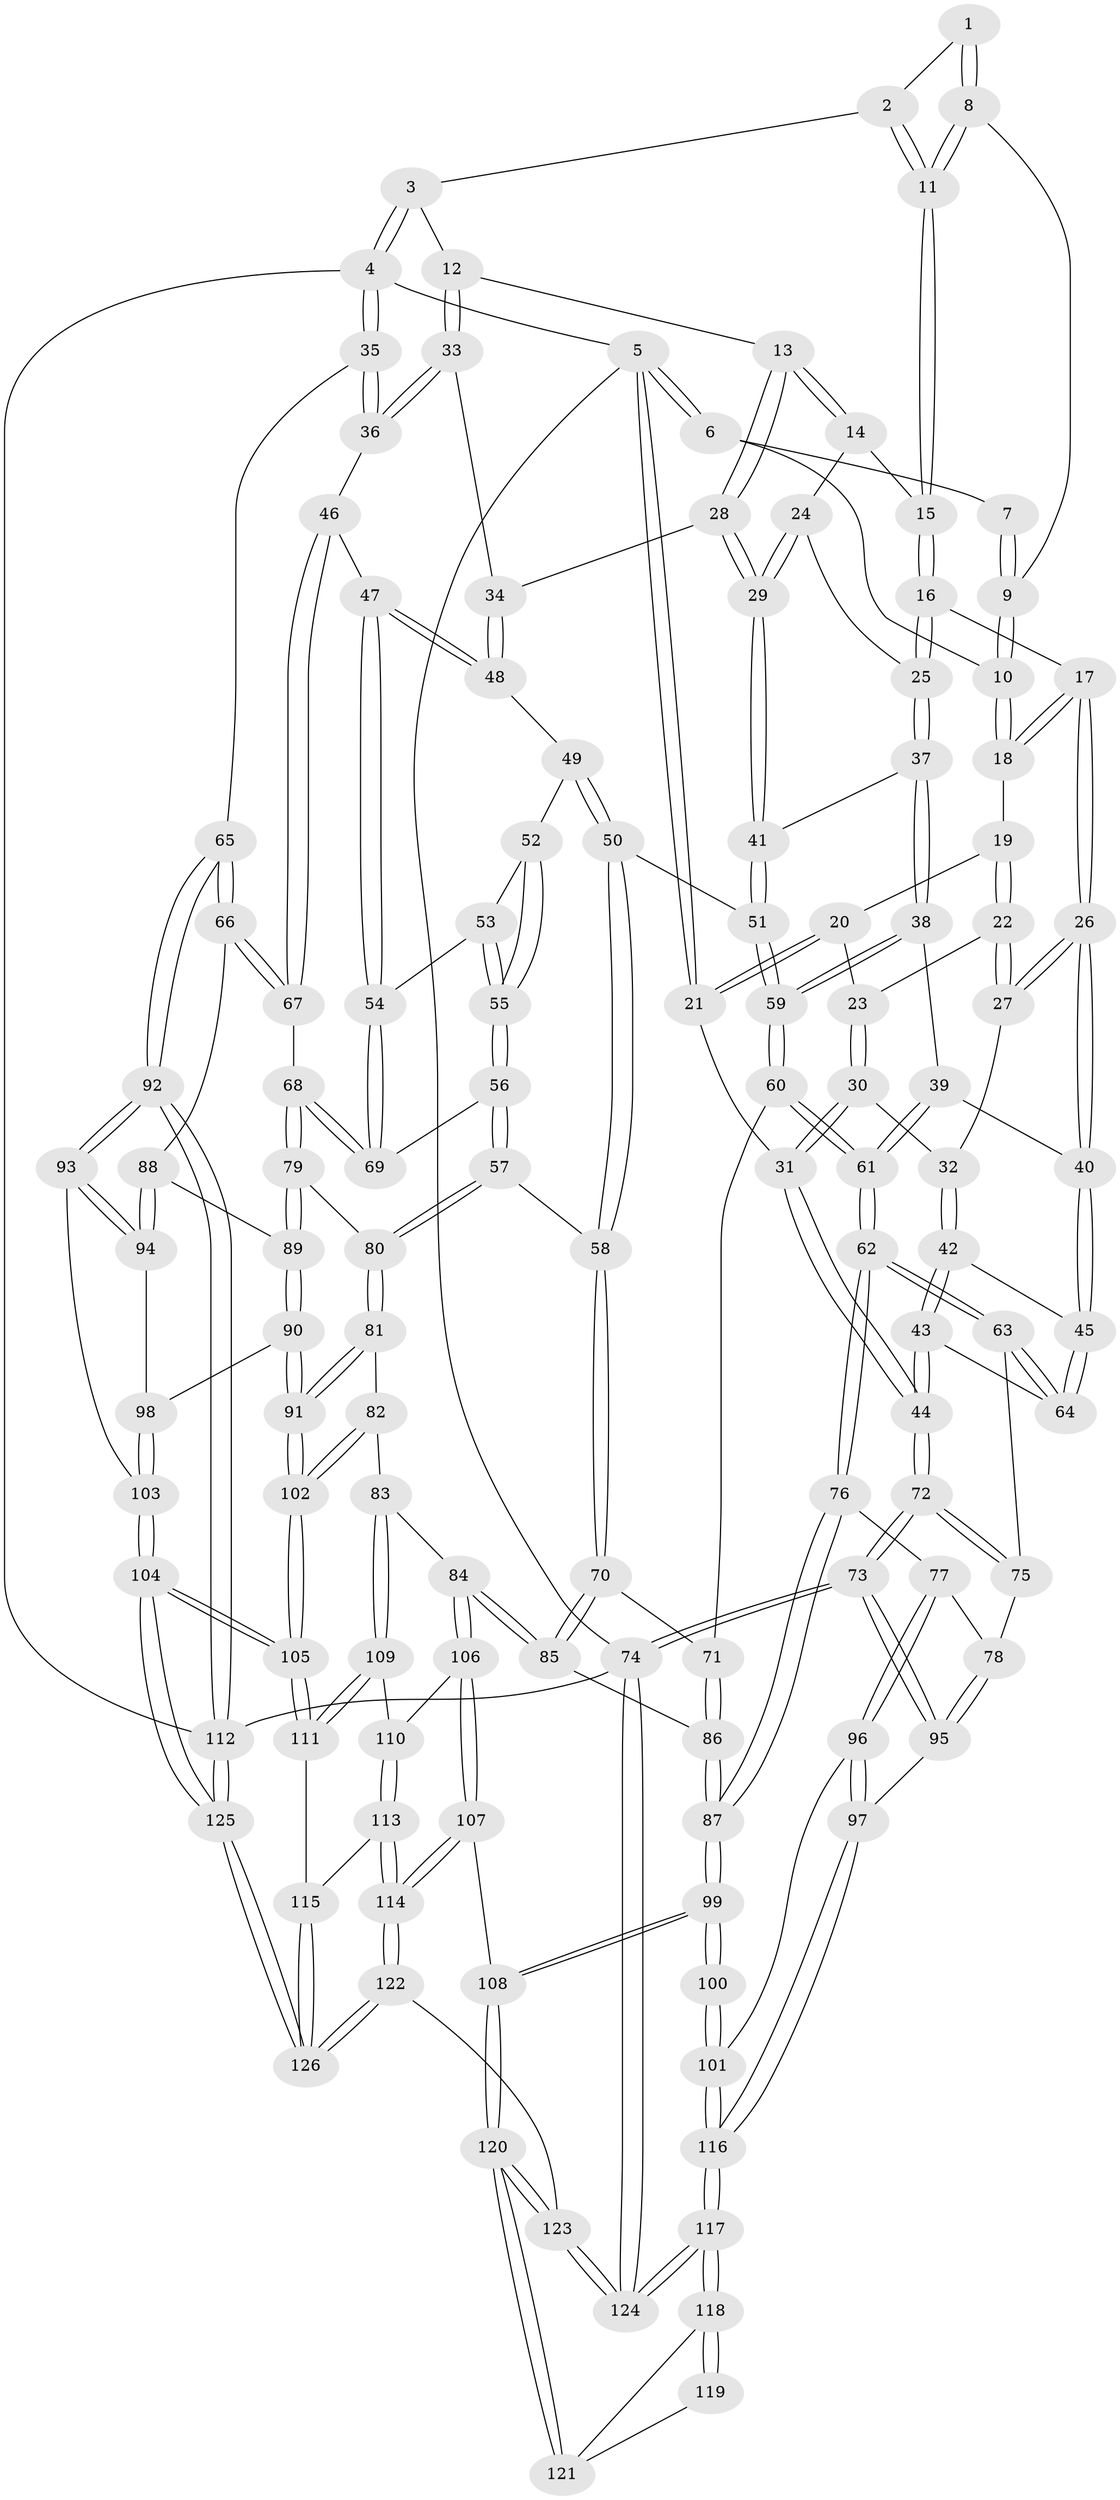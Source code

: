// Generated by graph-tools (version 1.1) at 2025/11/02/27/25 16:11:51]
// undirected, 126 vertices, 312 edges
graph export_dot {
graph [start="1"]
  node [color=gray90,style=filled];
  1 [pos="+0.4865597736646571+0"];
  2 [pos="+0.5762558476000211+0"];
  3 [pos="+0.8743264302681153+0"];
  4 [pos="+1+0"];
  5 [pos="+0+0"];
  6 [pos="+0.2582877669396494+0"];
  7 [pos="+0.4729091769135723+0"];
  8 [pos="+0.44693812061846483+0.1324858045283406"];
  9 [pos="+0.3952310948331261+0.11933432695241113"];
  10 [pos="+0.31202871694403594+0.1353075989426647"];
  11 [pos="+0.5154376167685862+0.15578626600036616"];
  12 [pos="+0.7712789704254487+0.16372508651858259"];
  13 [pos="+0.6385985086974548+0.20751398953469746"];
  14 [pos="+0.5576888018286625+0.1864163067353298"];
  15 [pos="+0.5163561613124661+0.15719348828314766"];
  16 [pos="+0.37720781527477315+0.30100795971130306"];
  17 [pos="+0.3015709075351274+0.27167127815282544"];
  18 [pos="+0.2816549828614015+0.17603012345843555"];
  19 [pos="+0.19536060390606236+0.1562947692875056"];
  20 [pos="+0+0.03429681716528602"];
  21 [pos="+0+0"];
  22 [pos="+0.12488410309197533+0.28206232413936805"];
  23 [pos="+0.11186958979931469+0.28038242656228163"];
  24 [pos="+0.5022446697243169+0.2928513498049766"];
  25 [pos="+0.39177841045256523+0.31564402102165084"];
  26 [pos="+0.23694209831960433+0.3466963829964261"];
  27 [pos="+0.18842796217556193+0.3312008980001344"];
  28 [pos="+0.598373078061254+0.38260643848990405"];
  29 [pos="+0.5624884000768436+0.39588197647013784"];
  30 [pos="+0.052289701241942224+0.32073697073441754"];
  31 [pos="+0+0.26376819629012893"];
  32 [pos="+0.0861927583404356+0.37464282856571524"];
  33 [pos="+0.839205117351202+0.2838657288247129"];
  34 [pos="+0.6226411185915949+0.39431323033730625"];
  35 [pos="+1+0.31413325218928106"];
  36 [pos="+0.8886059291763315+0.3437536345641561"];
  37 [pos="+0.42635616843456076+0.39627193810311806"];
  38 [pos="+0.41569579531267137+0.4207534116137229"];
  39 [pos="+0.2800790020066998+0.4527535279628692"];
  40 [pos="+0.23230835212946263+0.4292707433835877"];
  41 [pos="+0.5606185172085595+0.39744093728280827"];
  42 [pos="+0.08352723756047176+0.414632345913987"];
  43 [pos="+0.005469338062818855+0.4782457805892182"];
  44 [pos="+0+0.5315977797214011"];
  45 [pos="+0.2117399028548297+0.4487354192355121"];
  46 [pos="+0.8628845714190224+0.4049558243500424"];
  47 [pos="+0.8288574166580954+0.4327875918422457"];
  48 [pos="+0.6336827931323809+0.40522183564016545"];
  49 [pos="+0.6429922003973415+0.43052103559976146"];
  50 [pos="+0.6124300151406552+0.5411448411280606"];
  51 [pos="+0.5475375101282443+0.47903012922511123"];
  52 [pos="+0.6622743978937415+0.45630402511611484"];
  53 [pos="+0.7784627533863183+0.4725458496405437"];
  54 [pos="+0.8156401050516529+0.45117019541559056"];
  55 [pos="+0.6895063105365196+0.5444170565991204"];
  56 [pos="+0.6738918495096003+0.5733703815990601"];
  57 [pos="+0.6629927965260936+0.5872864272981753"];
  58 [pos="+0.6375020656921492+0.5850067529544432"];
  59 [pos="+0.43429644864005823+0.5708455544819658"];
  60 [pos="+0.43290009637429616+0.5750061077667609"];
  61 [pos="+0.3738316530675258+0.5971238700447818"];
  62 [pos="+0.33234398181259694+0.6394651843117781"];
  63 [pos="+0.17985467185479367+0.5554563299502547"];
  64 [pos="+0.17795454213219794+0.5275631863964338"];
  65 [pos="+1+0.6162923855526885"];
  66 [pos="+0.9751922202217831+0.6218989854480401"];
  67 [pos="+0.9589096714271501+0.610810837918249"];
  68 [pos="+0.8205405147228637+0.6221828973102228"];
  69 [pos="+0.8067109049756098+0.5642329207927521"];
  70 [pos="+0.5952004356174995+0.6081427399457107"];
  71 [pos="+0.4386032586659715+0.5791161194707913"];
  72 [pos="+0+0.7185573738895737"];
  73 [pos="+0+0.7716850023426953"];
  74 [pos="+0+1"];
  75 [pos="+0.16725973421187465+0.5711253387760982"];
  76 [pos="+0.32616133157960714+0.6657864543509868"];
  77 [pos="+0.267369733837956+0.6913702926131932"];
  78 [pos="+0.17138048229193842+0.7052534645063503"];
  79 [pos="+0.7883060368162892+0.6568918232241835"];
  80 [pos="+0.7132855077363257+0.6568740158844693"];
  81 [pos="+0.6977079646022676+0.6971469125659495"];
  82 [pos="+0.6652885194563098+0.7366712560264681"];
  83 [pos="+0.5874609061884151+0.7645280609726061"];
  84 [pos="+0.5603615023828271+0.7524931803717663"];
  85 [pos="+0.557609117187325+0.748653927344163"];
  86 [pos="+0.5109782752625766+0.7277520435542317"];
  87 [pos="+0.3667274558544668+0.7734421543640811"];
  88 [pos="+0.9589447733681866+0.653144097909083"];
  89 [pos="+0.8217833133322254+0.7211859951417218"];
  90 [pos="+0.8234067585787135+0.7319111532624631"];
  91 [pos="+0.7847844185234322+0.7886782695732749"];
  92 [pos="+1+0.9942387173546445"];
  93 [pos="+1+0.8545734779635122"];
  94 [pos="+0.9248238799435573+0.7738187364252455"];
  95 [pos="+0.06538991260369235+0.8011771042744962"];
  96 [pos="+0.23315839966819618+0.7895605242147864"];
  97 [pos="+0.07462787782411757+0.8069342137047961"];
  98 [pos="+0.9160664662543354+0.7755671422926356"];
  99 [pos="+0.35987702531973065+0.8264688604016391"];
  100 [pos="+0.34486483526521533+0.8305863928817654"];
  101 [pos="+0.32292286678977583+0.831608281784845"];
  102 [pos="+0.766131833367093+0.8719054919252159"];
  103 [pos="+0.7993939352209877+0.9031372187339027"];
  104 [pos="+0.775815722949279+0.9180422332878968"];
  105 [pos="+0.7697020671854939+0.9111362916553575"];
  106 [pos="+0.5201283557527557+0.808254053459112"];
  107 [pos="+0.42582351232176785+0.8654355579589613"];
  108 [pos="+0.3849165247289262+0.856390508873697"];
  109 [pos="+0.6187591645528309+0.8468121799609021"];
  110 [pos="+0.5316781511712638+0.8587905798247312"];
  111 [pos="+0.636612758264896+0.8850119876461803"];
  112 [pos="+1+1"];
  113 [pos="+0.5301732211110712+0.9454021524053324"];
  114 [pos="+0.5247633324538283+0.9490985553848823"];
  115 [pos="+0.5859893728026466+0.9244450266657678"];
  116 [pos="+0.16929484365854242+0.9032103010781919"];
  117 [pos="+0.19332211018853745+0.9704149310220893"];
  118 [pos="+0.24872983602944618+0.9482036695615113"];
  119 [pos="+0.2913987630131702+0.9104529547408516"];
  120 [pos="+0.36589957175028454+0.9691593751390992"];
  121 [pos="+0.31129714571209344+0.9513344834428829"];
  122 [pos="+0.44788737911930127+1"];
  123 [pos="+0.39932547310984573+1"];
  124 [pos="+0.19139462701048268+1"];
  125 [pos="+0.867602351341188+1"];
  126 [pos="+0.8186949148792435+1"];
  1 -- 2;
  1 -- 8;
  1 -- 8;
  2 -- 3;
  2 -- 11;
  2 -- 11;
  3 -- 4;
  3 -- 4;
  3 -- 12;
  4 -- 5;
  4 -- 35;
  4 -- 35;
  4 -- 112;
  5 -- 6;
  5 -- 6;
  5 -- 21;
  5 -- 21;
  5 -- 74;
  6 -- 7;
  6 -- 10;
  7 -- 9;
  7 -- 9;
  8 -- 9;
  8 -- 11;
  8 -- 11;
  9 -- 10;
  9 -- 10;
  10 -- 18;
  10 -- 18;
  11 -- 15;
  11 -- 15;
  12 -- 13;
  12 -- 33;
  12 -- 33;
  13 -- 14;
  13 -- 14;
  13 -- 28;
  13 -- 28;
  14 -- 15;
  14 -- 24;
  15 -- 16;
  15 -- 16;
  16 -- 17;
  16 -- 25;
  16 -- 25;
  17 -- 18;
  17 -- 18;
  17 -- 26;
  17 -- 26;
  18 -- 19;
  19 -- 20;
  19 -- 22;
  19 -- 22;
  20 -- 21;
  20 -- 21;
  20 -- 23;
  21 -- 31;
  22 -- 23;
  22 -- 27;
  22 -- 27;
  23 -- 30;
  23 -- 30;
  24 -- 25;
  24 -- 29;
  24 -- 29;
  25 -- 37;
  25 -- 37;
  26 -- 27;
  26 -- 27;
  26 -- 40;
  26 -- 40;
  27 -- 32;
  28 -- 29;
  28 -- 29;
  28 -- 34;
  29 -- 41;
  29 -- 41;
  30 -- 31;
  30 -- 31;
  30 -- 32;
  31 -- 44;
  31 -- 44;
  32 -- 42;
  32 -- 42;
  33 -- 34;
  33 -- 36;
  33 -- 36;
  34 -- 48;
  34 -- 48;
  35 -- 36;
  35 -- 36;
  35 -- 65;
  36 -- 46;
  37 -- 38;
  37 -- 38;
  37 -- 41;
  38 -- 39;
  38 -- 59;
  38 -- 59;
  39 -- 40;
  39 -- 61;
  39 -- 61;
  40 -- 45;
  40 -- 45;
  41 -- 51;
  41 -- 51;
  42 -- 43;
  42 -- 43;
  42 -- 45;
  43 -- 44;
  43 -- 44;
  43 -- 64;
  44 -- 72;
  44 -- 72;
  45 -- 64;
  45 -- 64;
  46 -- 47;
  46 -- 67;
  46 -- 67;
  47 -- 48;
  47 -- 48;
  47 -- 54;
  47 -- 54;
  48 -- 49;
  49 -- 50;
  49 -- 50;
  49 -- 52;
  50 -- 51;
  50 -- 58;
  50 -- 58;
  51 -- 59;
  51 -- 59;
  52 -- 53;
  52 -- 55;
  52 -- 55;
  53 -- 54;
  53 -- 55;
  53 -- 55;
  54 -- 69;
  54 -- 69;
  55 -- 56;
  55 -- 56;
  56 -- 57;
  56 -- 57;
  56 -- 69;
  57 -- 58;
  57 -- 80;
  57 -- 80;
  58 -- 70;
  58 -- 70;
  59 -- 60;
  59 -- 60;
  60 -- 61;
  60 -- 61;
  60 -- 71;
  61 -- 62;
  61 -- 62;
  62 -- 63;
  62 -- 63;
  62 -- 76;
  62 -- 76;
  63 -- 64;
  63 -- 64;
  63 -- 75;
  65 -- 66;
  65 -- 66;
  65 -- 92;
  65 -- 92;
  66 -- 67;
  66 -- 67;
  66 -- 88;
  67 -- 68;
  68 -- 69;
  68 -- 69;
  68 -- 79;
  68 -- 79;
  70 -- 71;
  70 -- 85;
  70 -- 85;
  71 -- 86;
  71 -- 86;
  72 -- 73;
  72 -- 73;
  72 -- 75;
  72 -- 75;
  73 -- 74;
  73 -- 74;
  73 -- 95;
  73 -- 95;
  74 -- 124;
  74 -- 124;
  74 -- 112;
  75 -- 78;
  76 -- 77;
  76 -- 87;
  76 -- 87;
  77 -- 78;
  77 -- 96;
  77 -- 96;
  78 -- 95;
  78 -- 95;
  79 -- 80;
  79 -- 89;
  79 -- 89;
  80 -- 81;
  80 -- 81;
  81 -- 82;
  81 -- 91;
  81 -- 91;
  82 -- 83;
  82 -- 102;
  82 -- 102;
  83 -- 84;
  83 -- 109;
  83 -- 109;
  84 -- 85;
  84 -- 85;
  84 -- 106;
  84 -- 106;
  85 -- 86;
  86 -- 87;
  86 -- 87;
  87 -- 99;
  87 -- 99;
  88 -- 89;
  88 -- 94;
  88 -- 94;
  89 -- 90;
  89 -- 90;
  90 -- 91;
  90 -- 91;
  90 -- 98;
  91 -- 102;
  91 -- 102;
  92 -- 93;
  92 -- 93;
  92 -- 112;
  92 -- 112;
  93 -- 94;
  93 -- 94;
  93 -- 103;
  94 -- 98;
  95 -- 97;
  96 -- 97;
  96 -- 97;
  96 -- 101;
  97 -- 116;
  97 -- 116;
  98 -- 103;
  98 -- 103;
  99 -- 100;
  99 -- 100;
  99 -- 108;
  99 -- 108;
  100 -- 101;
  100 -- 101;
  101 -- 116;
  101 -- 116;
  102 -- 105;
  102 -- 105;
  103 -- 104;
  103 -- 104;
  104 -- 105;
  104 -- 105;
  104 -- 125;
  104 -- 125;
  105 -- 111;
  105 -- 111;
  106 -- 107;
  106 -- 107;
  106 -- 110;
  107 -- 108;
  107 -- 114;
  107 -- 114;
  108 -- 120;
  108 -- 120;
  109 -- 110;
  109 -- 111;
  109 -- 111;
  110 -- 113;
  110 -- 113;
  111 -- 115;
  112 -- 125;
  112 -- 125;
  113 -- 114;
  113 -- 114;
  113 -- 115;
  114 -- 122;
  114 -- 122;
  115 -- 126;
  115 -- 126;
  116 -- 117;
  116 -- 117;
  117 -- 118;
  117 -- 118;
  117 -- 124;
  117 -- 124;
  118 -- 119;
  118 -- 119;
  118 -- 121;
  119 -- 121;
  120 -- 121;
  120 -- 121;
  120 -- 123;
  120 -- 123;
  122 -- 123;
  122 -- 126;
  122 -- 126;
  123 -- 124;
  123 -- 124;
  125 -- 126;
  125 -- 126;
}
